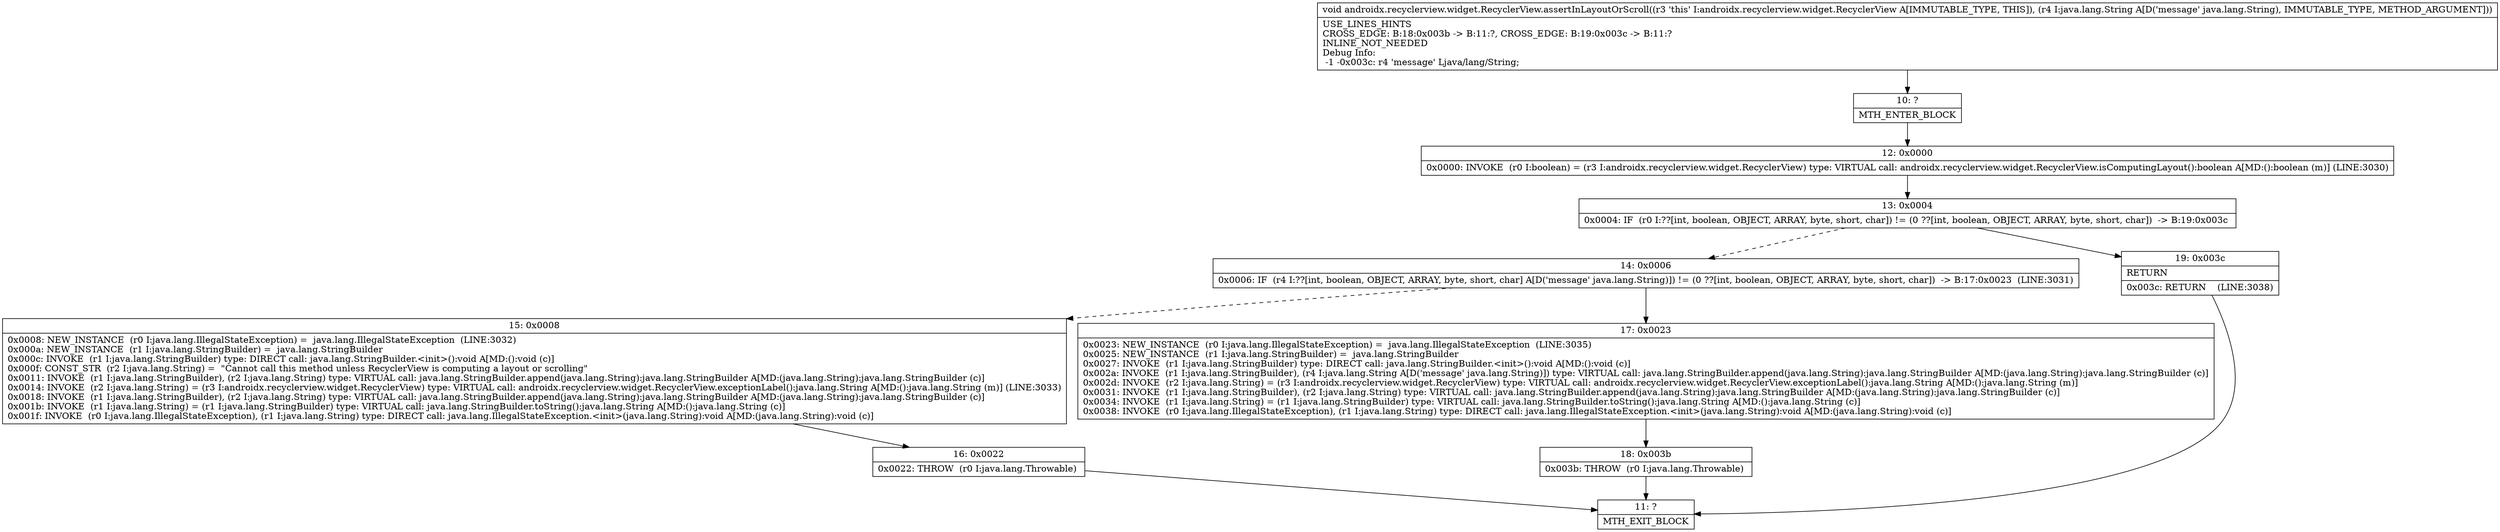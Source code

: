 digraph "CFG forandroidx.recyclerview.widget.RecyclerView.assertInLayoutOrScroll(Ljava\/lang\/String;)V" {
Node_10 [shape=record,label="{10\:\ ?|MTH_ENTER_BLOCK\l}"];
Node_12 [shape=record,label="{12\:\ 0x0000|0x0000: INVOKE  (r0 I:boolean) = (r3 I:androidx.recyclerview.widget.RecyclerView) type: VIRTUAL call: androidx.recyclerview.widget.RecyclerView.isComputingLayout():boolean A[MD:():boolean (m)] (LINE:3030)\l}"];
Node_13 [shape=record,label="{13\:\ 0x0004|0x0004: IF  (r0 I:??[int, boolean, OBJECT, ARRAY, byte, short, char]) != (0 ??[int, boolean, OBJECT, ARRAY, byte, short, char])  \-\> B:19:0x003c \l}"];
Node_14 [shape=record,label="{14\:\ 0x0006|0x0006: IF  (r4 I:??[int, boolean, OBJECT, ARRAY, byte, short, char] A[D('message' java.lang.String)]) != (0 ??[int, boolean, OBJECT, ARRAY, byte, short, char])  \-\> B:17:0x0023  (LINE:3031)\l}"];
Node_15 [shape=record,label="{15\:\ 0x0008|0x0008: NEW_INSTANCE  (r0 I:java.lang.IllegalStateException) =  java.lang.IllegalStateException  (LINE:3032)\l0x000a: NEW_INSTANCE  (r1 I:java.lang.StringBuilder) =  java.lang.StringBuilder \l0x000c: INVOKE  (r1 I:java.lang.StringBuilder) type: DIRECT call: java.lang.StringBuilder.\<init\>():void A[MD:():void (c)]\l0x000f: CONST_STR  (r2 I:java.lang.String) =  \"Cannot call this method unless RecyclerView is computing a layout or scrolling\" \l0x0011: INVOKE  (r1 I:java.lang.StringBuilder), (r2 I:java.lang.String) type: VIRTUAL call: java.lang.StringBuilder.append(java.lang.String):java.lang.StringBuilder A[MD:(java.lang.String):java.lang.StringBuilder (c)]\l0x0014: INVOKE  (r2 I:java.lang.String) = (r3 I:androidx.recyclerview.widget.RecyclerView) type: VIRTUAL call: androidx.recyclerview.widget.RecyclerView.exceptionLabel():java.lang.String A[MD:():java.lang.String (m)] (LINE:3033)\l0x0018: INVOKE  (r1 I:java.lang.StringBuilder), (r2 I:java.lang.String) type: VIRTUAL call: java.lang.StringBuilder.append(java.lang.String):java.lang.StringBuilder A[MD:(java.lang.String):java.lang.StringBuilder (c)]\l0x001b: INVOKE  (r1 I:java.lang.String) = (r1 I:java.lang.StringBuilder) type: VIRTUAL call: java.lang.StringBuilder.toString():java.lang.String A[MD:():java.lang.String (c)]\l0x001f: INVOKE  (r0 I:java.lang.IllegalStateException), (r1 I:java.lang.String) type: DIRECT call: java.lang.IllegalStateException.\<init\>(java.lang.String):void A[MD:(java.lang.String):void (c)]\l}"];
Node_16 [shape=record,label="{16\:\ 0x0022|0x0022: THROW  (r0 I:java.lang.Throwable) \l}"];
Node_11 [shape=record,label="{11\:\ ?|MTH_EXIT_BLOCK\l}"];
Node_17 [shape=record,label="{17\:\ 0x0023|0x0023: NEW_INSTANCE  (r0 I:java.lang.IllegalStateException) =  java.lang.IllegalStateException  (LINE:3035)\l0x0025: NEW_INSTANCE  (r1 I:java.lang.StringBuilder) =  java.lang.StringBuilder \l0x0027: INVOKE  (r1 I:java.lang.StringBuilder) type: DIRECT call: java.lang.StringBuilder.\<init\>():void A[MD:():void (c)]\l0x002a: INVOKE  (r1 I:java.lang.StringBuilder), (r4 I:java.lang.String A[D('message' java.lang.String)]) type: VIRTUAL call: java.lang.StringBuilder.append(java.lang.String):java.lang.StringBuilder A[MD:(java.lang.String):java.lang.StringBuilder (c)]\l0x002d: INVOKE  (r2 I:java.lang.String) = (r3 I:androidx.recyclerview.widget.RecyclerView) type: VIRTUAL call: androidx.recyclerview.widget.RecyclerView.exceptionLabel():java.lang.String A[MD:():java.lang.String (m)]\l0x0031: INVOKE  (r1 I:java.lang.StringBuilder), (r2 I:java.lang.String) type: VIRTUAL call: java.lang.StringBuilder.append(java.lang.String):java.lang.StringBuilder A[MD:(java.lang.String):java.lang.StringBuilder (c)]\l0x0034: INVOKE  (r1 I:java.lang.String) = (r1 I:java.lang.StringBuilder) type: VIRTUAL call: java.lang.StringBuilder.toString():java.lang.String A[MD:():java.lang.String (c)]\l0x0038: INVOKE  (r0 I:java.lang.IllegalStateException), (r1 I:java.lang.String) type: DIRECT call: java.lang.IllegalStateException.\<init\>(java.lang.String):void A[MD:(java.lang.String):void (c)]\l}"];
Node_18 [shape=record,label="{18\:\ 0x003b|0x003b: THROW  (r0 I:java.lang.Throwable) \l}"];
Node_19 [shape=record,label="{19\:\ 0x003c|RETURN\l|0x003c: RETURN    (LINE:3038)\l}"];
MethodNode[shape=record,label="{void androidx.recyclerview.widget.RecyclerView.assertInLayoutOrScroll((r3 'this' I:androidx.recyclerview.widget.RecyclerView A[IMMUTABLE_TYPE, THIS]), (r4 I:java.lang.String A[D('message' java.lang.String), IMMUTABLE_TYPE, METHOD_ARGUMENT]))  | USE_LINES_HINTS\lCROSS_EDGE: B:18:0x003b \-\> B:11:?, CROSS_EDGE: B:19:0x003c \-\> B:11:?\lINLINE_NOT_NEEDED\lDebug Info:\l  \-1 \-0x003c: r4 'message' Ljava\/lang\/String;\l}"];
MethodNode -> Node_10;Node_10 -> Node_12;
Node_12 -> Node_13;
Node_13 -> Node_14[style=dashed];
Node_13 -> Node_19;
Node_14 -> Node_15[style=dashed];
Node_14 -> Node_17;
Node_15 -> Node_16;
Node_16 -> Node_11;
Node_17 -> Node_18;
Node_18 -> Node_11;
Node_19 -> Node_11;
}

